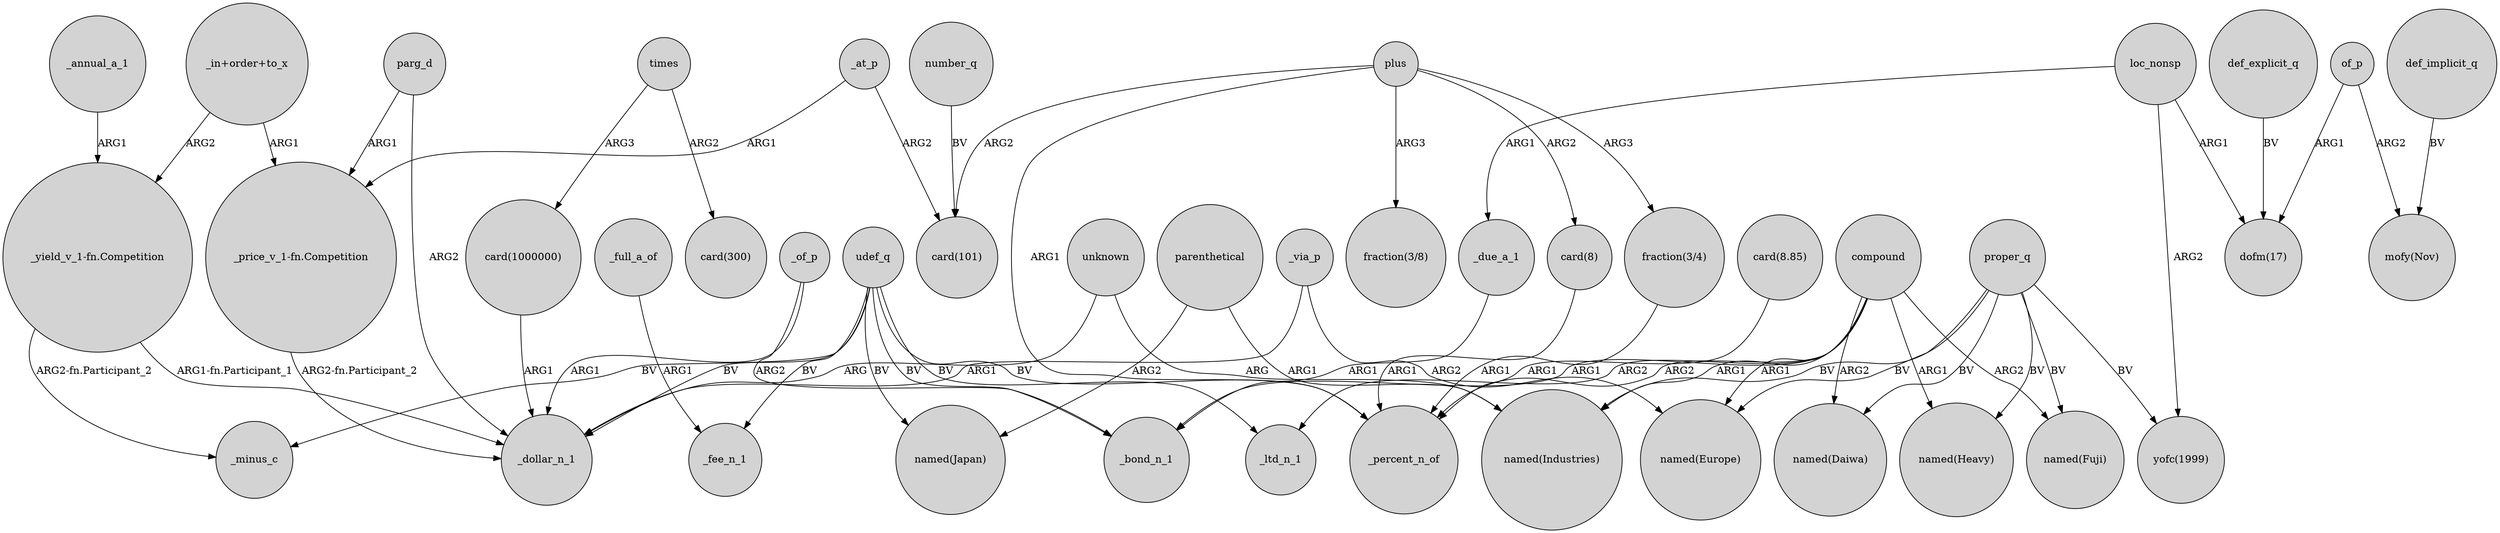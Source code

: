 digraph {
	node [shape=circle style=filled]
	_of_p -> _dollar_n_1 [label=ARG1]
	loc_nonsp -> "yofc(1999)" [label=ARG2]
	parg_d -> _dollar_n_1 [label=ARG2]
	proper_q -> "named(Industries)" [label=BV]
	udef_q -> _fee_n_1 [label=BV]
	udef_q -> _bond_n_1 [label=BV]
	of_p -> "mofy(Nov)" [label=ARG2]
	_annual_a_1 -> "_yield_v_1-fn.Competition" [label=ARG1]
	def_explicit_q -> "dofm(17)" [label=BV]
	parenthetical -> "named(Industries)" [label=ARG1]
	plus -> "card(8)" [label=ARG2]
	proper_q -> "named(Europe)" [label=BV]
	compound -> "named(Industries)" [label=ARG1]
	_at_p -> "_price_v_1-fn.Competition" [label=ARG1]
	compound -> _bond_n_1 [label=ARG1]
	_at_p -> "card(101)" [label=ARG2]
	times -> "card(1000000)" [label=ARG3]
	loc_nonsp -> "dofm(17)" [label=ARG1]
	"card(8.85)" -> _percent_n_of [label=ARG1]
	proper_q -> "yofc(1999)" [label=BV]
	_of_p -> _bond_n_1 [label=ARG2]
	plus -> "card(101)" [label=ARG2]
	"card(8)" -> _percent_n_of [label=ARG1]
	parenthetical -> "named(Japan)" [label=ARG2]
	times -> "card(300)" [label=ARG2]
	"_price_v_1-fn.Competition" -> _dollar_n_1 [label="ARG2-fn.Participant_2"]
	unknown -> "named(Industries)" [label=ARG]
	"_in+order+to_x" -> "_price_v_1-fn.Competition" [label=ARG1]
	unknown -> _dollar_n_1 [label=ARG]
	plus -> _percent_n_of [label=ARG1]
	udef_q -> "named(Japan)" [label=BV]
	_due_a_1 -> _bond_n_1 [label=ARG1]
	"_yield_v_1-fn.Competition" -> _dollar_n_1 [label="ARG1-fn.Participant_1"]
	"_in+order+to_x" -> "_yield_v_1-fn.Competition" [label=ARG2]
	udef_q -> _percent_n_of [label=BV]
	proper_q -> "named(Fuji)" [label=BV]
	compound -> _percent_n_of [label=ARG2]
	of_p -> "dofm(17)" [label=ARG1]
	udef_q -> _dollar_n_1 [label=BV]
	plus -> "fraction(3/8)" [label=ARG3]
	compound -> "named(Fuji)" [label=ARG2]
	"card(1000000)" -> _dollar_n_1 [label=ARG1]
	udef_q -> _minus_c [label=BV]
	compound -> "named(Heavy)" [label=ARG1]
	_full_a_of -> _fee_n_1 [label=ARG1]
	compound -> _ltd_n_1 [label=ARG2]
	loc_nonsp -> _due_a_1 [label=ARG1]
	proper_q -> "named(Daiwa)" [label=BV]
	"fraction(3/4)" -> _percent_n_of [label=ARG1]
	_via_p -> "named(Europe)" [label=ARG2]
	compound -> "named(Europe)" [label=ARG1]
	compound -> "named(Daiwa)" [label=ARG2]
	def_implicit_q -> "mofy(Nov)" [label=BV]
	plus -> "fraction(3/4)" [label=ARG3]
	udef_q -> _ltd_n_1 [label=BV]
	parg_d -> "_price_v_1-fn.Competition" [label=ARG1]
	proper_q -> "named(Heavy)" [label=BV]
	number_q -> "card(101)" [label=BV]
	_via_p -> _dollar_n_1 [label=ARG1]
	"_yield_v_1-fn.Competition" -> _minus_c [label="ARG2-fn.Participant_2"]
}
